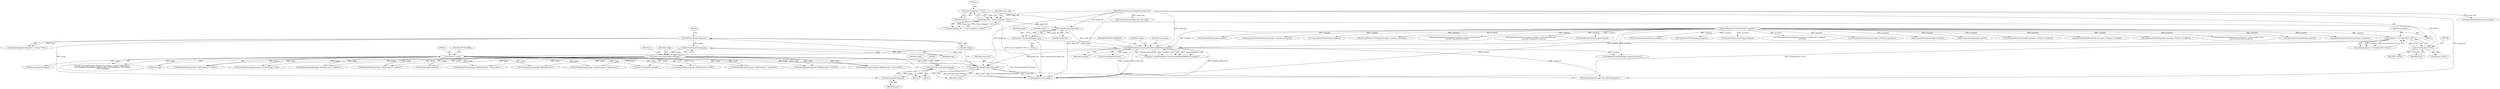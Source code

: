 digraph "0_ImageMagick_f6e9d0d9955e85bdd7540b251cd50d598dacc5e6_62@pointer" {
"1000337" [label="(Call,image=DestroyImageList(image))"];
"1000339" [label="(Call,DestroyImageList(image))"];
"1000329" [label="(Call,GetNextImageInList(image))"];
"1000324" [label="(Call,AcquireNextImage(image_info,image))"];
"1000202" [label="(Call,OpenBlob(image_info,image,ReadBinaryBlobMode,exception))"];
"1000198" [label="(Call,AcquireImage(image_info))"];
"1000158" [label="(Call,image_info != (const ImageInfo *) NULL)"];
"1000115" [label="(MethodParameterIn,const ImageInfo *image_info)"];
"1000160" [label="(Call,(const ImageInfo *) NULL)"];
"1000196" [label="(Call,image=AcquireImage(image_info))"];
"1000185" [label="(Call,exception != (ExceptionInfo *) NULL)"];
"1000116" [label="(MethodParameterIn,ExceptionInfo *exception)"];
"1000187" [label="(Call,(ExceptionInfo *) NULL)"];
"1000240" [label="(Call,(thandle_t) image)"];
"1000345" [label="(Call,image=SyncNextImageInList(image))"];
"1000347" [label="(Call,SyncNextImageInList(image))"];
"1002483" [label="(Call,QueueAuthenticPixels(image,0,y,image->columns,1,exception))"];
"1000510" [label="(Call,SetImageProperty(image,\"tiff:photometric\",\"CIELAB\"))"];
"1000318" [label="(Call,DestroyImageList(image))"];
"1000217" [label="(Call,(Image *) NULL)"];
"1000115" [label="(MethodParameterIn,const ImageInfo *image_info)"];
"1000324" [label="(Call,AcquireNextImage(image_info,image))"];
"1000201" [label="(Identifier,status)"];
"1001822" [label="(Call,QueueAuthenticPixels(image,0,y,image->columns,1,exception))"];
"1000325" [label="(Identifier,image_info)"];
"1000328" [label="(Call,GetNextImageInList(image) == (Image *) NULL)"];
"1000337" [label="(Call,image=DestroyImageList(image))"];
"1000206" [label="(Identifier,exception)"];
"1002021" [label="(Call,QueueAuthenticPixels(image,0,y,image->columns,1,exception))"];
"1000348" [label="(Identifier,image)"];
"1000157" [label="(Call,assert(image_info != (const ImageInfo *) NULL))"];
"1002039" [label="(Call,ImportQuantumPixels(image,(CacheView *) NULL,quantum_info,\n            quantum_type,pixels,exception))"];
"1002050" [label="(Call,SyncAuthenticPixels(image,exception))"];
"1000253" [label="(Call,(TIFF *) NULL)"];
"1000747" [label="(Call,GetImageOption(image_info,\"tiff:exif-properties\"))"];
"1000199" [label="(Identifier,image_info)"];
"1000158" [label="(Call,image_info != (const ImageInfo *) NULL)"];
"1000159" [label="(Identifier,image_info)"];
"1000204" [label="(Identifier,image)"];
"1000184" [label="(Call,assert(exception != (ExceptionInfo *) NULL))"];
"1000338" [label="(Identifier,image)"];
"1000644" [label="(Call,InheritException(exception,&image->exception))"];
"1000243" [label="(Identifier,TIFFReadBlob)"];
"1000203" [label="(Identifier,image_info)"];
"1000196" [label="(Call,image=AcquireImage(image_info))"];
"1000187" [label="(Call,(ExceptionInfo *) NULL)"];
"1003257" [label="(Call,GetImageDepth(image,exception))"];
"1003295" [label="(Call,AcquireNextImage(image_info,image))"];
"1000160" [label="(Call,(const ImageInfo *) NULL)"];
"1000339" [label="(Call,DestroyImageList(image))"];
"1000631" [label="(Call,SetImageExtent(image,image->columns,image->rows))"];
"1000235" [label="(Call,TIFFClientOpen(image->filename,\"rb\",(thandle_t) image,TIFFReadBlob,\n    TIFFWriteBlob,TIFFSeekBlob,TIFFCloseBlob,TIFFGetBlobSize,TIFFMapBlob,\n    TIFFUnmapBlob))"];
"1000240" [label="(Call,(thandle_t) image)"];
"1000501" [label="(Call,SetImageProperty(image,\"tiff:photometric\",\"RGB\"))"];
"1000242" [label="(Identifier,image)"];
"1000330" [label="(Identifier,image)"];
"1000538" [label="(Call,SetImageProperty(image,\"tiff:photometric\",\"YCBCR\"))"];
"1000483" [label="(Call,SetImageProperty(image,\"tiff:photometric\",\"min-is-white\"))"];
"1000185" [label="(Call,exception != (ExceptionInfo *) NULL)"];
"1002302" [label="(Call,QueueAuthenticPixels(image,0,y,image->columns,1,exception))"];
"1000345" [label="(Call,image=SyncNextImageInList(image))"];
"1000347" [label="(Call,SyncNextImageInList(image))"];
"1000267" [label="(Call,DestroyImageList(image))"];
"1002602" [label="(Call,SyncAuthenticPixels(image,exception))"];
"1000547" [label="(Call,SetImageProperty(image,\"tiff:photometric\",\"unknown\"))"];
"1000200" [label="(Call,status=OpenBlob(image_info,image,ReadBinaryBlobMode,exception))"];
"1003089" [label="(Call,QueueAuthenticPixels(image,0,y,image->columns,1,exception))"];
"1000463" [label="(Call,SetImageProperty(image,\"quantum:format\",\"floating-point\"))"];
"1000162" [label="(Identifier,NULL)"];
"1001840" [label="(Call,ImportQuantumPixels(image,(CacheView *) NULL,quantum_info,\n            quantum_type,pixels,exception))"];
"1000117" [label="(Block,)"];
"1002217" [label="(Call,ImportQuantumPixels(image,(CacheView *) NULL,quantum_info,\n              quantum_type,pixels,exception))"];
"1000334" [label="(Block,)"];
"1002942" [label="(Call,SyncAuthenticPixels(image,exception))"];
"1000605" [label="(Call,GetImageProperty(image,\"tiff:photometric\"))"];
"1003350" [label="(Call,GetFirstImageInList(image))"];
"1000299" [label="(Block,)"];
"1003170" [label="(Call,SyncAuthenticPixels(image,exception))"];
"1000529" [label="(Call,SetImageProperty(image,\"tiff:photometric\",\"separated\"))"];
"1000205" [label="(Identifier,ReadBinaryBlobMode)"];
"1001133" [label="(Call,AcquireQuantumInfo(image_info,image))"];
"1000298" [label="(Identifier,i)"];
"1000222" [label="(Call,MagickSetThreadValue(tiff_exception,exception))"];
"1000346" [label="(Identifier,image)"];
"1002423" [label="(Call,SyncAuthenticPixels(image,exception))"];
"1002228" [label="(Call,SyncAuthenticPixels(image,exception))"];
"1000329" [label="(Call,GetNextImageInList(image))"];
"1000186" [label="(Identifier,exception)"];
"1000116" [label="(MethodParameterIn,ExceptionInfo *exception)"];
"1002737" [label="(Call,QueueAuthenticPixels(image,0,y,image->columns,rows_remaining,\n            exception))"];
"1002131" [label="(Call,GetAuthenticPixels(image,0,y,image->columns,1,exception))"];
"1000492" [label="(Call,SetImageProperty(image,\"tiff:photometric\",\"palette\"))"];
"1000340" [label="(Identifier,image)"];
"1000202" [label="(Call,OpenBlob(image_info,image,ReadBinaryBlobMode,exception))"];
"1000198" [label="(Call,AcquireImage(image_info))"];
"1000326" [label="(Identifier,image)"];
"1001851" [label="(Call,SyncAuthenticPixels(image,exception))"];
"1000197" [label="(Identifier,image)"];
"1000214" [label="(Call,DestroyImageList(image))"];
"1000189" [label="(Identifier,NULL)"];
"1003352" [label="(MethodReturn,static Image *)"];
"1000474" [label="(Call,SetImageProperty(image,\"tiff:photometric\",\"min-is-black\"))"];
"1003217" [label="(Call,DecodeLabImage(image,exception))"];
"1000337" -> "1000334"  [label="AST: "];
"1000337" -> "1000339"  [label="CFG: "];
"1000338" -> "1000337"  [label="AST: "];
"1000339" -> "1000337"  [label="AST: "];
"1000343" -> "1000337"  [label="CFG: "];
"1000337" -> "1003352"  [label="DDG: DestroyImageList(image)"];
"1000337" -> "1003352"  [label="DDG: image"];
"1000339" -> "1000337"  [label="DDG: image"];
"1000339" -> "1000340"  [label="CFG: "];
"1000340" -> "1000339"  [label="AST: "];
"1000329" -> "1000339"  [label="DDG: image"];
"1000329" -> "1000328"  [label="AST: "];
"1000329" -> "1000330"  [label="CFG: "];
"1000330" -> "1000329"  [label="AST: "];
"1000332" -> "1000329"  [label="CFG: "];
"1000329" -> "1000328"  [label="DDG: image"];
"1000324" -> "1000329"  [label="DDG: image"];
"1000329" -> "1000347"  [label="DDG: image"];
"1000324" -> "1000299"  [label="AST: "];
"1000324" -> "1000326"  [label="CFG: "];
"1000325" -> "1000324"  [label="AST: "];
"1000326" -> "1000324"  [label="AST: "];
"1000330" -> "1000324"  [label="CFG: "];
"1000324" -> "1003352"  [label="DDG: AcquireNextImage(image_info,image)"];
"1000324" -> "1003352"  [label="DDG: image_info"];
"1000202" -> "1000324"  [label="DDG: image_info"];
"1000115" -> "1000324"  [label="DDG: image_info"];
"1000240" -> "1000324"  [label="DDG: image"];
"1000345" -> "1000324"  [label="DDG: image"];
"1000324" -> "1000747"  [label="DDG: image_info"];
"1000202" -> "1000200"  [label="AST: "];
"1000202" -> "1000206"  [label="CFG: "];
"1000203" -> "1000202"  [label="AST: "];
"1000204" -> "1000202"  [label="AST: "];
"1000205" -> "1000202"  [label="AST: "];
"1000206" -> "1000202"  [label="AST: "];
"1000200" -> "1000202"  [label="CFG: "];
"1000202" -> "1003352"  [label="DDG: exception"];
"1000202" -> "1003352"  [label="DDG: image_info"];
"1000202" -> "1003352"  [label="DDG: ReadBinaryBlobMode"];
"1000202" -> "1000200"  [label="DDG: image_info"];
"1000202" -> "1000200"  [label="DDG: image"];
"1000202" -> "1000200"  [label="DDG: ReadBinaryBlobMode"];
"1000202" -> "1000200"  [label="DDG: exception"];
"1000198" -> "1000202"  [label="DDG: image_info"];
"1000115" -> "1000202"  [label="DDG: image_info"];
"1000196" -> "1000202"  [label="DDG: image"];
"1000185" -> "1000202"  [label="DDG: exception"];
"1000116" -> "1000202"  [label="DDG: exception"];
"1000202" -> "1000214"  [label="DDG: image"];
"1000202" -> "1000222"  [label="DDG: exception"];
"1000202" -> "1000240"  [label="DDG: image"];
"1000202" -> "1000747"  [label="DDG: image_info"];
"1000198" -> "1000196"  [label="AST: "];
"1000198" -> "1000199"  [label="CFG: "];
"1000199" -> "1000198"  [label="AST: "];
"1000196" -> "1000198"  [label="CFG: "];
"1000198" -> "1000196"  [label="DDG: image_info"];
"1000158" -> "1000198"  [label="DDG: image_info"];
"1000115" -> "1000198"  [label="DDG: image_info"];
"1000158" -> "1000157"  [label="AST: "];
"1000158" -> "1000160"  [label="CFG: "];
"1000159" -> "1000158"  [label="AST: "];
"1000160" -> "1000158"  [label="AST: "];
"1000157" -> "1000158"  [label="CFG: "];
"1000158" -> "1003352"  [label="DDG: (const ImageInfo *) NULL"];
"1000158" -> "1000157"  [label="DDG: image_info"];
"1000158" -> "1000157"  [label="DDG: (const ImageInfo *) NULL"];
"1000115" -> "1000158"  [label="DDG: image_info"];
"1000160" -> "1000158"  [label="DDG: NULL"];
"1000115" -> "1000114"  [label="AST: "];
"1000115" -> "1003352"  [label="DDG: image_info"];
"1000115" -> "1000747"  [label="DDG: image_info"];
"1000115" -> "1001133"  [label="DDG: image_info"];
"1000115" -> "1003295"  [label="DDG: image_info"];
"1000160" -> "1000162"  [label="CFG: "];
"1000161" -> "1000160"  [label="AST: "];
"1000162" -> "1000160"  [label="AST: "];
"1000160" -> "1000187"  [label="DDG: NULL"];
"1000196" -> "1000117"  [label="AST: "];
"1000197" -> "1000196"  [label="AST: "];
"1000201" -> "1000196"  [label="CFG: "];
"1000196" -> "1003352"  [label="DDG: AcquireImage(image_info)"];
"1000185" -> "1000184"  [label="AST: "];
"1000185" -> "1000187"  [label="CFG: "];
"1000186" -> "1000185"  [label="AST: "];
"1000187" -> "1000185"  [label="AST: "];
"1000184" -> "1000185"  [label="CFG: "];
"1000185" -> "1003352"  [label="DDG: (ExceptionInfo *) NULL"];
"1000185" -> "1000184"  [label="DDG: exception"];
"1000185" -> "1000184"  [label="DDG: (ExceptionInfo *) NULL"];
"1000116" -> "1000185"  [label="DDG: exception"];
"1000187" -> "1000185"  [label="DDG: NULL"];
"1000116" -> "1000114"  [label="AST: "];
"1000116" -> "1003352"  [label="DDG: exception"];
"1000116" -> "1000222"  [label="DDG: exception"];
"1000116" -> "1000644"  [label="DDG: exception"];
"1000116" -> "1001822"  [label="DDG: exception"];
"1000116" -> "1001840"  [label="DDG: exception"];
"1000116" -> "1001851"  [label="DDG: exception"];
"1000116" -> "1002021"  [label="DDG: exception"];
"1000116" -> "1002039"  [label="DDG: exception"];
"1000116" -> "1002050"  [label="DDG: exception"];
"1000116" -> "1002131"  [label="DDG: exception"];
"1000116" -> "1002217"  [label="DDG: exception"];
"1000116" -> "1002228"  [label="DDG: exception"];
"1000116" -> "1002302"  [label="DDG: exception"];
"1000116" -> "1002423"  [label="DDG: exception"];
"1000116" -> "1002483"  [label="DDG: exception"];
"1000116" -> "1002602"  [label="DDG: exception"];
"1000116" -> "1002737"  [label="DDG: exception"];
"1000116" -> "1002942"  [label="DDG: exception"];
"1000116" -> "1003089"  [label="DDG: exception"];
"1000116" -> "1003170"  [label="DDG: exception"];
"1000116" -> "1003217"  [label="DDG: exception"];
"1000116" -> "1003257"  [label="DDG: exception"];
"1000187" -> "1000189"  [label="CFG: "];
"1000188" -> "1000187"  [label="AST: "];
"1000189" -> "1000187"  [label="AST: "];
"1000187" -> "1000217"  [label="DDG: NULL"];
"1000187" -> "1000253"  [label="DDG: NULL"];
"1000240" -> "1000235"  [label="AST: "];
"1000240" -> "1000242"  [label="CFG: "];
"1000241" -> "1000240"  [label="AST: "];
"1000242" -> "1000240"  [label="AST: "];
"1000243" -> "1000240"  [label="CFG: "];
"1000240" -> "1000235"  [label="DDG: image"];
"1000240" -> "1000267"  [label="DDG: image"];
"1000240" -> "1000318"  [label="DDG: image"];
"1000240" -> "1000463"  [label="DDG: image"];
"1000240" -> "1000474"  [label="DDG: image"];
"1000240" -> "1000483"  [label="DDG: image"];
"1000240" -> "1000492"  [label="DDG: image"];
"1000240" -> "1000501"  [label="DDG: image"];
"1000240" -> "1000510"  [label="DDG: image"];
"1000240" -> "1000529"  [label="DDG: image"];
"1000240" -> "1000538"  [label="DDG: image"];
"1000240" -> "1000547"  [label="DDG: image"];
"1000240" -> "1000605"  [label="DDG: image"];
"1000240" -> "1000631"  [label="DDG: image"];
"1000240" -> "1003350"  [label="DDG: image"];
"1000345" -> "1000299"  [label="AST: "];
"1000345" -> "1000347"  [label="CFG: "];
"1000346" -> "1000345"  [label="AST: "];
"1000347" -> "1000345"  [label="AST: "];
"1000298" -> "1000345"  [label="CFG: "];
"1000345" -> "1003352"  [label="DDG: SyncNextImageInList(image)"];
"1000345" -> "1000318"  [label="DDG: image"];
"1000347" -> "1000345"  [label="DDG: image"];
"1000345" -> "1000463"  [label="DDG: image"];
"1000345" -> "1000474"  [label="DDG: image"];
"1000345" -> "1000483"  [label="DDG: image"];
"1000345" -> "1000492"  [label="DDG: image"];
"1000345" -> "1000501"  [label="DDG: image"];
"1000345" -> "1000510"  [label="DDG: image"];
"1000345" -> "1000529"  [label="DDG: image"];
"1000345" -> "1000538"  [label="DDG: image"];
"1000345" -> "1000547"  [label="DDG: image"];
"1000345" -> "1000605"  [label="DDG: image"];
"1000345" -> "1000631"  [label="DDG: image"];
"1000345" -> "1003350"  [label="DDG: image"];
"1000347" -> "1000348"  [label="CFG: "];
"1000348" -> "1000347"  [label="AST: "];
}
